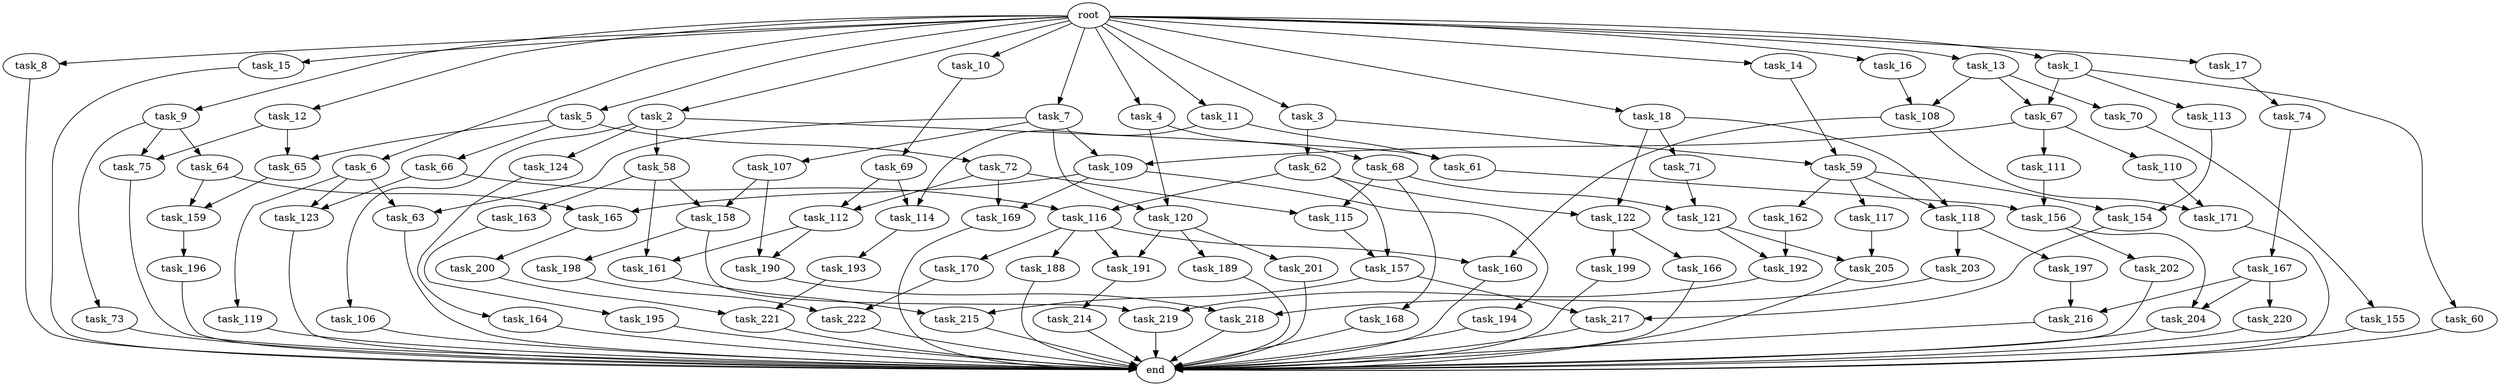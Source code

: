 digraph G {
  root [size="0.000000"];
  task_1 [size="1024.000000"];
  task_2 [size="1024.000000"];
  task_3 [size="1024.000000"];
  task_4 [size="1024.000000"];
  task_5 [size="1024.000000"];
  task_6 [size="1024.000000"];
  task_7 [size="1024.000000"];
  task_8 [size="1024.000000"];
  task_9 [size="1024.000000"];
  task_10 [size="1024.000000"];
  task_11 [size="1024.000000"];
  task_12 [size="1024.000000"];
  task_13 [size="1024.000000"];
  task_14 [size="1024.000000"];
  task_15 [size="1024.000000"];
  task_16 [size="1024.000000"];
  task_17 [size="1024.000000"];
  task_18 [size="1024.000000"];
  task_58 [size="420906795008.000000"];
  task_59 [size="274877906944.000000"];
  task_60 [size="137438953472.000000"];
  task_61 [size="1116691496960.000000"];
  task_62 [size="137438953472.000000"];
  task_63 [size="1005022347264.000000"];
  task_64 [size="420906795008.000000"];
  task_65 [size="68719476736.000000"];
  task_66 [size="34359738368.000000"];
  task_67 [size="171798691840.000000"];
  task_68 [size="695784701952.000000"];
  task_69 [size="77309411328.000000"];
  task_70 [size="34359738368.000000"];
  task_71 [size="420906795008.000000"];
  task_72 [size="34359738368.000000"];
  task_73 [size="420906795008.000000"];
  task_74 [size="549755813888.000000"];
  task_75 [size="455266533376.000000"];
  task_106 [size="420906795008.000000"];
  task_107 [size="695784701952.000000"];
  task_108 [size="730144440320.000000"];
  task_109 [size="773094113280.000000"];
  task_110 [size="77309411328.000000"];
  task_111 [size="77309411328.000000"];
  task_112 [size="1245540515840.000000"];
  task_113 [size="137438953472.000000"];
  task_114 [size="1391569403904.000000"];
  task_115 [size="627065225216.000000"];
  task_116 [size="214748364800.000000"];
  task_117 [size="549755813888.000000"];
  task_118 [size="970662608896.000000"];
  task_119 [size="309237645312.000000"];
  task_120 [size="1391569403904.000000"];
  task_121 [size="627065225216.000000"];
  task_122 [size="498216206336.000000"];
  task_123 [size="446676598784.000000"];
  task_124 [size="420906795008.000000"];
  task_154 [size="970662608896.000000"];
  task_155 [size="420906795008.000000"];
  task_156 [size="558345748480.000000"];
  task_157 [size="627065225216.000000"];
  task_158 [size="584115552256.000000"];
  task_159 [size="833223655424.000000"];
  task_160 [size="214748364800.000000"];
  task_161 [size="584115552256.000000"];
  task_162 [size="549755813888.000000"];
  task_163 [size="34359738368.000000"];
  task_164 [size="214748364800.000000"];
  task_165 [size="730144440320.000000"];
  task_166 [size="77309411328.000000"];
  task_167 [size="420906795008.000000"];
  task_168 [size="77309411328.000000"];
  task_169 [size="584115552256.000000"];
  task_170 [size="137438953472.000000"];
  task_171 [size="498216206336.000000"];
  task_188 [size="137438953472.000000"];
  task_189 [size="858993459200.000000"];
  task_190 [size="1099511627776.000000"];
  task_191 [size="996432412672.000000"];
  task_192 [size="68719476736.000000"];
  task_193 [size="34359738368.000000"];
  task_194 [size="34359738368.000000"];
  task_195 [size="858993459200.000000"];
  task_196 [size="309237645312.000000"];
  task_197 [size="34359738368.000000"];
  task_198 [size="420906795008.000000"];
  task_199 [size="77309411328.000000"];
  task_200 [size="420906795008.000000"];
  task_201 [size="858993459200.000000"];
  task_202 [size="309237645312.000000"];
  task_203 [size="34359738368.000000"];
  task_204 [size="730144440320.000000"];
  task_205 [size="171798691840.000000"];
  task_214 [size="858993459200.000000"];
  task_215 [size="1168231104512.000000"];
  task_216 [size="558345748480.000000"];
  task_217 [size="1408749273088.000000"];
  task_218 [size="429496729600.000000"];
  task_219 [size="970662608896.000000"];
  task_220 [size="420906795008.000000"];
  task_221 [size="1408749273088.000000"];
  task_222 [size="1168231104512.000000"];
  end [size="0.000000"];

  root -> task_1 [size="1.000000"];
  root -> task_2 [size="1.000000"];
  root -> task_3 [size="1.000000"];
  root -> task_4 [size="1.000000"];
  root -> task_5 [size="1.000000"];
  root -> task_6 [size="1.000000"];
  root -> task_7 [size="1.000000"];
  root -> task_8 [size="1.000000"];
  root -> task_9 [size="1.000000"];
  root -> task_10 [size="1.000000"];
  root -> task_11 [size="1.000000"];
  root -> task_12 [size="1.000000"];
  root -> task_13 [size="1.000000"];
  root -> task_14 [size="1.000000"];
  root -> task_15 [size="1.000000"];
  root -> task_16 [size="1.000000"];
  root -> task_17 [size="1.000000"];
  root -> task_18 [size="1.000000"];
  task_1 -> task_60 [size="134217728.000000"];
  task_1 -> task_67 [size="134217728.000000"];
  task_1 -> task_113 [size="134217728.000000"];
  task_2 -> task_58 [size="411041792.000000"];
  task_2 -> task_61 [size="411041792.000000"];
  task_2 -> task_106 [size="411041792.000000"];
  task_2 -> task_124 [size="411041792.000000"];
  task_3 -> task_59 [size="134217728.000000"];
  task_3 -> task_62 [size="134217728.000000"];
  task_4 -> task_68 [size="679477248.000000"];
  task_4 -> task_120 [size="679477248.000000"];
  task_5 -> task_65 [size="33554432.000000"];
  task_5 -> task_66 [size="33554432.000000"];
  task_5 -> task_72 [size="33554432.000000"];
  task_6 -> task_63 [size="301989888.000000"];
  task_6 -> task_119 [size="301989888.000000"];
  task_6 -> task_123 [size="301989888.000000"];
  task_7 -> task_63 [size="679477248.000000"];
  task_7 -> task_107 [size="679477248.000000"];
  task_7 -> task_109 [size="679477248.000000"];
  task_7 -> task_120 [size="679477248.000000"];
  task_8 -> end [size="1.000000"];
  task_9 -> task_64 [size="411041792.000000"];
  task_9 -> task_73 [size="411041792.000000"];
  task_9 -> task_75 [size="411041792.000000"];
  task_10 -> task_69 [size="75497472.000000"];
  task_11 -> task_61 [size="679477248.000000"];
  task_11 -> task_114 [size="679477248.000000"];
  task_12 -> task_65 [size="33554432.000000"];
  task_12 -> task_75 [size="33554432.000000"];
  task_13 -> task_67 [size="33554432.000000"];
  task_13 -> task_70 [size="33554432.000000"];
  task_13 -> task_108 [size="33554432.000000"];
  task_14 -> task_59 [size="134217728.000000"];
  task_15 -> end [size="1.000000"];
  task_16 -> task_108 [size="679477248.000000"];
  task_17 -> task_74 [size="536870912.000000"];
  task_18 -> task_71 [size="411041792.000000"];
  task_18 -> task_118 [size="411041792.000000"];
  task_18 -> task_122 [size="411041792.000000"];
  task_58 -> task_158 [size="33554432.000000"];
  task_58 -> task_161 [size="33554432.000000"];
  task_58 -> task_163 [size="33554432.000000"];
  task_59 -> task_117 [size="536870912.000000"];
  task_59 -> task_118 [size="536870912.000000"];
  task_59 -> task_154 [size="536870912.000000"];
  task_59 -> task_162 [size="536870912.000000"];
  task_60 -> end [size="1.000000"];
  task_61 -> task_156 [size="411041792.000000"];
  task_62 -> task_116 [size="75497472.000000"];
  task_62 -> task_122 [size="75497472.000000"];
  task_62 -> task_157 [size="75497472.000000"];
  task_63 -> end [size="1.000000"];
  task_64 -> task_159 [size="679477248.000000"];
  task_64 -> task_165 [size="679477248.000000"];
  task_65 -> task_159 [size="134217728.000000"];
  task_66 -> task_116 [size="134217728.000000"];
  task_66 -> task_123 [size="134217728.000000"];
  task_67 -> task_109 [size="75497472.000000"];
  task_67 -> task_110 [size="75497472.000000"];
  task_67 -> task_111 [size="75497472.000000"];
  task_68 -> task_115 [size="75497472.000000"];
  task_68 -> task_121 [size="75497472.000000"];
  task_68 -> task_168 [size="75497472.000000"];
  task_69 -> task_112 [size="679477248.000000"];
  task_69 -> task_114 [size="679477248.000000"];
  task_70 -> task_155 [size="411041792.000000"];
  task_71 -> task_121 [size="536870912.000000"];
  task_72 -> task_112 [size="536870912.000000"];
  task_72 -> task_115 [size="536870912.000000"];
  task_72 -> task_169 [size="536870912.000000"];
  task_73 -> end [size="1.000000"];
  task_74 -> task_167 [size="411041792.000000"];
  task_75 -> end [size="1.000000"];
  task_106 -> end [size="1.000000"];
  task_107 -> task_158 [size="536870912.000000"];
  task_107 -> task_190 [size="536870912.000000"];
  task_108 -> task_160 [size="75497472.000000"];
  task_108 -> task_171 [size="75497472.000000"];
  task_109 -> task_165 [size="33554432.000000"];
  task_109 -> task_169 [size="33554432.000000"];
  task_109 -> task_194 [size="33554432.000000"];
  task_110 -> task_171 [size="411041792.000000"];
  task_111 -> task_156 [size="134217728.000000"];
  task_112 -> task_161 [size="536870912.000000"];
  task_112 -> task_190 [size="536870912.000000"];
  task_113 -> task_154 [size="411041792.000000"];
  task_114 -> task_193 [size="33554432.000000"];
  task_115 -> task_157 [size="536870912.000000"];
  task_116 -> task_160 [size="134217728.000000"];
  task_116 -> task_170 [size="134217728.000000"];
  task_116 -> task_188 [size="134217728.000000"];
  task_116 -> task_191 [size="134217728.000000"];
  task_117 -> task_205 [size="134217728.000000"];
  task_118 -> task_197 [size="33554432.000000"];
  task_118 -> task_203 [size="33554432.000000"];
  task_119 -> end [size="1.000000"];
  task_120 -> task_189 [size="838860800.000000"];
  task_120 -> task_191 [size="838860800.000000"];
  task_120 -> task_201 [size="838860800.000000"];
  task_121 -> task_192 [size="33554432.000000"];
  task_121 -> task_205 [size="33554432.000000"];
  task_122 -> task_166 [size="75497472.000000"];
  task_122 -> task_199 [size="75497472.000000"];
  task_123 -> end [size="1.000000"];
  task_124 -> task_164 [size="209715200.000000"];
  task_154 -> task_217 [size="536870912.000000"];
  task_155 -> end [size="1.000000"];
  task_156 -> task_202 [size="301989888.000000"];
  task_156 -> task_204 [size="301989888.000000"];
  task_157 -> task_215 [size="838860800.000000"];
  task_157 -> task_217 [size="838860800.000000"];
  task_158 -> task_198 [size="411041792.000000"];
  task_158 -> task_219 [size="411041792.000000"];
  task_159 -> task_196 [size="301989888.000000"];
  task_160 -> end [size="1.000000"];
  task_161 -> task_215 [size="301989888.000000"];
  task_162 -> task_192 [size="33554432.000000"];
  task_163 -> task_195 [size="838860800.000000"];
  task_164 -> end [size="1.000000"];
  task_165 -> task_200 [size="411041792.000000"];
  task_166 -> end [size="1.000000"];
  task_167 -> task_204 [size="411041792.000000"];
  task_167 -> task_216 [size="411041792.000000"];
  task_167 -> task_220 [size="411041792.000000"];
  task_168 -> end [size="1.000000"];
  task_169 -> end [size="1.000000"];
  task_170 -> task_222 [size="838860800.000000"];
  task_171 -> end [size="1.000000"];
  task_188 -> end [size="1.000000"];
  task_189 -> end [size="1.000000"];
  task_190 -> task_218 [size="209715200.000000"];
  task_191 -> task_214 [size="838860800.000000"];
  task_192 -> task_219 [size="536870912.000000"];
  task_193 -> task_221 [size="536870912.000000"];
  task_194 -> end [size="1.000000"];
  task_195 -> end [size="1.000000"];
  task_196 -> end [size="1.000000"];
  task_197 -> task_216 [size="134217728.000000"];
  task_198 -> task_222 [size="301989888.000000"];
  task_199 -> end [size="1.000000"];
  task_200 -> task_221 [size="838860800.000000"];
  task_201 -> end [size="1.000000"];
  task_202 -> end [size="1.000000"];
  task_203 -> task_218 [size="209715200.000000"];
  task_204 -> end [size="1.000000"];
  task_205 -> end [size="1.000000"];
  task_214 -> end [size="1.000000"];
  task_215 -> end [size="1.000000"];
  task_216 -> end [size="1.000000"];
  task_217 -> end [size="1.000000"];
  task_218 -> end [size="1.000000"];
  task_219 -> end [size="1.000000"];
  task_220 -> end [size="1.000000"];
  task_221 -> end [size="1.000000"];
  task_222 -> end [size="1.000000"];
}
